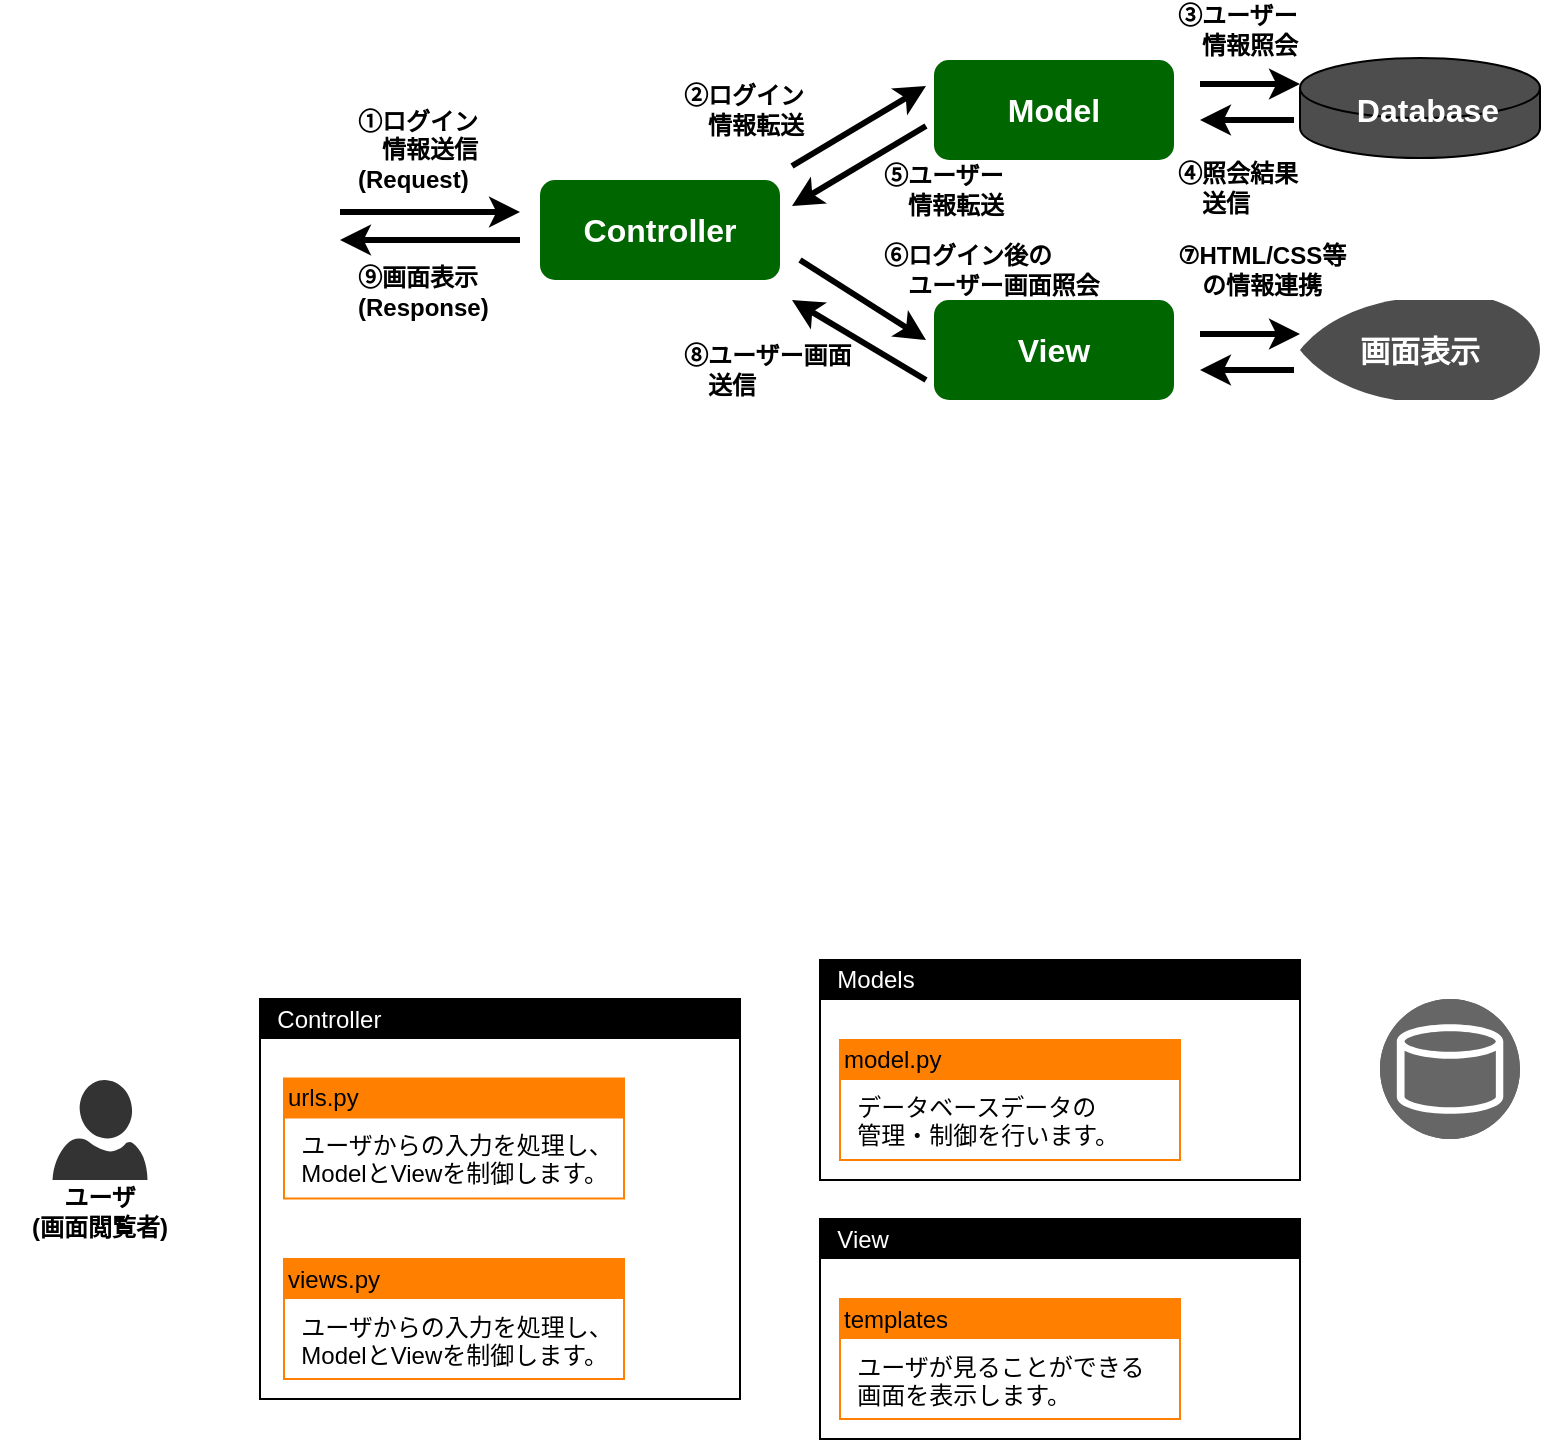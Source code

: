 <mxfile version="22.1.16" type="github">
  <diagram name="ページ1" id="qkXRaQuu1xS7nbxDsZPN">
    <mxGraphModel dx="1869" dy="577" grid="1" gridSize="10" guides="1" tooltips="1" connect="1" arrows="1" fold="1" page="1" pageScale="1" pageWidth="827" pageHeight="1169" math="0" shadow="0">
      <root>
        <mxCell id="0" />
        <mxCell id="1" parent="0" />
        <mxCell id="bLfK2yB55-KlpLb1q896-67" value="" style="shape=cylinder3;whiteSpace=wrap;html=1;boundedLbl=1;backgroundOutline=1;size=15;fontSize=14;fontStyle=1;fontColor=#FFFFFF;fillColor=#4D4D4D;strokeColor=default;" parent="1" vertex="1">
          <mxGeometry x="640" y="429" width="120" height="50" as="geometry" />
        </mxCell>
        <mxCell id="bLfK2yB55-KlpLb1q896-68" value="Model" style="rounded=1;whiteSpace=wrap;html=1;strokeColor=none;fillColor=#006600;fontColor=#FFFFFF;fontSize=16;fontStyle=1" parent="1" vertex="1">
          <mxGeometry x="457" y="430" width="120" height="50" as="geometry" />
        </mxCell>
        <mxCell id="bLfK2yB55-KlpLb1q896-69" value="Controller" style="rounded=1;whiteSpace=wrap;html=1;strokeColor=none;fillColor=#006600;fontColor=#FFFFFF;fontSize=16;fontStyle=1" parent="1" vertex="1">
          <mxGeometry x="260" y="490" width="120" height="50" as="geometry" />
        </mxCell>
        <mxCell id="bLfK2yB55-KlpLb1q896-70" value="View" style="rounded=1;whiteSpace=wrap;html=1;strokeColor=none;fillColor=#006600;fontColor=#FFFFFF;fontSize=16;fontStyle=1" parent="1" vertex="1">
          <mxGeometry x="457" y="550" width="120" height="50" as="geometry" />
        </mxCell>
        <mxCell id="bLfK2yB55-KlpLb1q896-71" value="" style="verticalLabelPosition=bottom;html=1;verticalAlign=top;align=center;strokeColor=none;fillColor=#333333;shape=mxgraph.azure.user;" parent="1" vertex="1">
          <mxGeometry x="16.25" y="940" width="47.5" height="50" as="geometry" />
        </mxCell>
        <mxCell id="bLfK2yB55-KlpLb1q896-72" value="" style="endArrow=classic;html=1;rounded=0;strokeWidth=3;" parent="1" edge="1">
          <mxGeometry width="50" height="50" relative="1" as="geometry">
            <mxPoint x="160" y="506" as="sourcePoint" />
            <mxPoint x="250" y="506" as="targetPoint" />
          </mxGeometry>
        </mxCell>
        <mxCell id="bLfK2yB55-KlpLb1q896-73" value="①ログイン&lt;br style=&quot;font-size: 12px;&quot;&gt;　情報送信&lt;br&gt;(Request)" style="text;html=1;strokeColor=none;fillColor=none;align=left;verticalAlign=middle;whiteSpace=wrap;rounded=0;fontSize=12;fontStyle=1" parent="1" vertex="1">
          <mxGeometry x="167" y="460" width="100" height="30" as="geometry" />
        </mxCell>
        <mxCell id="bLfK2yB55-KlpLb1q896-74" value="⑨画面表示&lt;br&gt;(Response)" style="text;html=1;strokeColor=none;fillColor=none;align=left;verticalAlign=middle;whiteSpace=wrap;rounded=0;fontSize=12;fontStyle=1" parent="1" vertex="1">
          <mxGeometry x="167" y="529" width="77" height="33" as="geometry" />
        </mxCell>
        <mxCell id="bLfK2yB55-KlpLb1q896-76" value="" style="endArrow=classic;html=1;rounded=0;strokeWidth=3;" parent="1" edge="1">
          <mxGeometry width="50" height="50" relative="1" as="geometry">
            <mxPoint x="250" y="520" as="sourcePoint" />
            <mxPoint x="160" y="520" as="targetPoint" />
          </mxGeometry>
        </mxCell>
        <mxCell id="bLfK2yB55-KlpLb1q896-77" value="" style="endArrow=classic;html=1;rounded=0;entryX=0;entryY=0.25;entryDx=0;entryDy=0;strokeWidth=3;" parent="1" edge="1">
          <mxGeometry width="50" height="50" relative="1" as="geometry">
            <mxPoint x="386" y="483" as="sourcePoint" />
            <mxPoint x="453" y="443" as="targetPoint" />
          </mxGeometry>
        </mxCell>
        <mxCell id="bLfK2yB55-KlpLb1q896-78" value="" style="endArrow=classic;html=1;rounded=0;strokeWidth=3;exitX=0;exitY=0.75;exitDx=0;exitDy=0;" parent="1" edge="1">
          <mxGeometry width="50" height="50" relative="1" as="geometry">
            <mxPoint x="453" y="463" as="sourcePoint" />
            <mxPoint x="386" y="503" as="targetPoint" />
          </mxGeometry>
        </mxCell>
        <mxCell id="bLfK2yB55-KlpLb1q896-79" value="" style="endArrow=classic;html=1;rounded=0;entryX=0;entryY=0.25;entryDx=0;entryDy=0;strokeWidth=3;" parent="1" edge="1">
          <mxGeometry width="50" height="50" relative="1" as="geometry">
            <mxPoint x="390" y="530" as="sourcePoint" />
            <mxPoint x="453" y="570" as="targetPoint" />
          </mxGeometry>
        </mxCell>
        <mxCell id="bLfK2yB55-KlpLb1q896-80" value="" style="endArrow=classic;html=1;rounded=0;strokeWidth=3;exitX=0;exitY=0.75;exitDx=0;exitDy=0;" parent="1" edge="1">
          <mxGeometry width="50" height="50" relative="1" as="geometry">
            <mxPoint x="453" y="590" as="sourcePoint" />
            <mxPoint x="386" y="550" as="targetPoint" />
          </mxGeometry>
        </mxCell>
        <mxCell id="bLfK2yB55-KlpLb1q896-81" value="" style="endArrow=classic;html=1;rounded=0;strokeWidth=3;" parent="1" edge="1">
          <mxGeometry width="50" height="50" relative="1" as="geometry">
            <mxPoint x="590" y="442" as="sourcePoint" />
            <mxPoint x="640" y="442" as="targetPoint" />
          </mxGeometry>
        </mxCell>
        <mxCell id="bLfK2yB55-KlpLb1q896-82" value="" style="endArrow=classic;html=1;rounded=0;strokeWidth=3;exitX=0;exitY=0.75;exitDx=0;exitDy=0;" parent="1" edge="1">
          <mxGeometry width="50" height="50" relative="1" as="geometry">
            <mxPoint x="637" y="460" as="sourcePoint" />
            <mxPoint x="590" y="460" as="targetPoint" />
          </mxGeometry>
        </mxCell>
        <mxCell id="bLfK2yB55-KlpLb1q896-83" value="" style="endArrow=classic;html=1;rounded=0;strokeWidth=3;" parent="1" edge="1">
          <mxGeometry width="50" height="50" relative="1" as="geometry">
            <mxPoint x="590" y="567" as="sourcePoint" />
            <mxPoint x="640" y="567" as="targetPoint" />
          </mxGeometry>
        </mxCell>
        <mxCell id="bLfK2yB55-KlpLb1q896-84" value="" style="endArrow=classic;html=1;rounded=0;strokeWidth=3;exitX=0;exitY=0.75;exitDx=0;exitDy=0;" parent="1" edge="1">
          <mxGeometry width="50" height="50" relative="1" as="geometry">
            <mxPoint x="637" y="585" as="sourcePoint" />
            <mxPoint x="590" y="585" as="targetPoint" />
          </mxGeometry>
        </mxCell>
        <mxCell id="bLfK2yB55-KlpLb1q896-85" value="ユーザ&lt;br&gt;(画面閲覧者)" style="text;html=1;strokeColor=none;fillColor=none;align=center;verticalAlign=middle;whiteSpace=wrap;rounded=0;fontSize=12;fontStyle=1" parent="1" vertex="1">
          <mxGeometry x="-10" y="991" width="100" height="30" as="geometry" />
        </mxCell>
        <mxCell id="bLfK2yB55-KlpLb1q896-86" value="②ログイン&lt;br&gt;　情報転送" style="text;html=1;strokeColor=none;fillColor=none;align=left;verticalAlign=middle;whiteSpace=wrap;rounded=0;fontSize=12;fontStyle=1" parent="1" vertex="1">
          <mxGeometry x="330" y="440" width="100" height="30" as="geometry" />
        </mxCell>
        <mxCell id="bLfK2yB55-KlpLb1q896-87" value="⑤ユーザー&lt;br&gt;　情報転送" style="text;html=1;strokeColor=none;fillColor=none;align=left;verticalAlign=middle;whiteSpace=wrap;rounded=0;fontSize=12;fontStyle=1" parent="1" vertex="1">
          <mxGeometry x="430" y="480" width="90" height="30" as="geometry" />
        </mxCell>
        <mxCell id="bLfK2yB55-KlpLb1q896-88" value="③ユーザー&lt;br&gt;　情報照会" style="text;html=1;strokeColor=none;fillColor=none;align=left;verticalAlign=middle;whiteSpace=wrap;rounded=0;fontSize=12;fontStyle=1" parent="1" vertex="1">
          <mxGeometry x="577" y="400" width="83" height="30" as="geometry" />
        </mxCell>
        <mxCell id="bLfK2yB55-KlpLb1q896-89" value="④照会結果&lt;br&gt;　送信" style="text;html=1;strokeColor=none;fillColor=none;align=left;verticalAlign=middle;whiteSpace=wrap;rounded=0;fontSize=12;fontStyle=1" parent="1" vertex="1">
          <mxGeometry x="577" y="479" width="83" height="30" as="geometry" />
        </mxCell>
        <mxCell id="bLfK2yB55-KlpLb1q896-90" value="⑥ログイン後の&lt;br&gt;　ユーザー画面照会" style="text;html=1;strokeColor=none;fillColor=none;align=left;verticalAlign=middle;whiteSpace=wrap;rounded=0;fontSize=12;fontStyle=1" parent="1" vertex="1">
          <mxGeometry x="430" y="520" width="110" height="30" as="geometry" />
        </mxCell>
        <mxCell id="bLfK2yB55-KlpLb1q896-91" value="⑧ユーザー画面&lt;br&gt;　送信" style="text;html=1;strokeColor=none;fillColor=none;align=left;verticalAlign=middle;whiteSpace=wrap;rounded=0;fontSize=12;fontStyle=1" parent="1" vertex="1">
          <mxGeometry x="330" y="570" width="100" height="30" as="geometry" />
        </mxCell>
        <mxCell id="bLfK2yB55-KlpLb1q896-92" value="⑦HTML/CSS等&lt;br&gt;　の情報連携" style="text;html=1;strokeColor=none;fillColor=none;align=left;verticalAlign=middle;whiteSpace=wrap;rounded=0;fontSize=12;fontStyle=1" parent="1" vertex="1">
          <mxGeometry x="577" y="520" width="100" height="30" as="geometry" />
        </mxCell>
        <mxCell id="bLfK2yB55-KlpLb1q896-93" value="Database" style="text;html=1;strokeColor=none;fillColor=none;align=center;verticalAlign=middle;whiteSpace=wrap;rounded=0;fontStyle=1;fontColor=#FFFFFF;fontSize=16;" parent="1" vertex="1">
          <mxGeometry x="661" y="440" width="86" height="30" as="geometry" />
        </mxCell>
        <mxCell id="bLfK2yB55-KlpLb1q896-97" value="画面表示" style="strokeWidth=2;html=1;shape=mxgraph.flowchart.display;whiteSpace=wrap;fillColor=#4D4D4D;strokeColor=none;fontColor=#FFFFFF;fontStyle=1;fontSize=15;" parent="1" vertex="1">
          <mxGeometry x="640" y="550" width="120" height="50" as="geometry" />
        </mxCell>
        <mxCell id="7YtSxur7-LAXrawJJjc7-26" value="" style="rounded=0;whiteSpace=wrap;html=1;" vertex="1" parent="1">
          <mxGeometry x="120" y="899.5" width="240" height="200" as="geometry" />
        </mxCell>
        <mxCell id="7YtSxur7-LAXrawJJjc7-30" value="&amp;nbsp; Controller" style="text;html=1;strokeColor=none;fillColor=#000000;align=left;verticalAlign=middle;whiteSpace=wrap;rounded=0;fontSize=12;fontStyle=0;fontColor=#FFFFFF;" vertex="1" parent="1">
          <mxGeometry x="120" y="899.5" width="240" height="20" as="geometry" />
        </mxCell>
        <mxCell id="7YtSxur7-LAXrawJJjc7-49" value="" style="rounded=0;whiteSpace=wrap;html=1;" vertex="1" parent="1">
          <mxGeometry x="400" y="1009.5" width="240" height="110" as="geometry" />
        </mxCell>
        <mxCell id="7YtSxur7-LAXrawJJjc7-50" value="&amp;nbsp; View" style="text;html=1;strokeColor=none;fillColor=#000000;align=left;verticalAlign=middle;whiteSpace=wrap;rounded=0;fontSize=12;fontStyle=0;fontColor=#FFFFFF;" vertex="1" parent="1">
          <mxGeometry x="400" y="1009.5" width="240" height="20" as="geometry" />
        </mxCell>
        <mxCell id="7YtSxur7-LAXrawJJjc7-53" value="" style="rounded=0;whiteSpace=wrap;html=1;" vertex="1" parent="1">
          <mxGeometry x="400" y="880" width="240" height="110" as="geometry" />
        </mxCell>
        <mxCell id="7YtSxur7-LAXrawJJjc7-54" value="&amp;nbsp; Models" style="text;html=1;strokeColor=none;fillColor=#000000;align=left;verticalAlign=middle;whiteSpace=wrap;rounded=0;fontSize=12;fontStyle=0;fontColor=#FFFFFF;" vertex="1" parent="1">
          <mxGeometry x="400" y="880" width="240" height="20" as="geometry" />
        </mxCell>
        <mxCell id="7YtSxur7-LAXrawJJjc7-52" value="" style="rounded=0;whiteSpace=wrap;html=1;strokeColor=#ff8000;" vertex="1" parent="1">
          <mxGeometry x="132" y="939.25" width="170" height="60" as="geometry" />
        </mxCell>
        <mxCell id="7YtSxur7-LAXrawJJjc7-63" value="&amp;nbsp; ユーザからの入力を処理し、&lt;br&gt;&amp;nbsp; ModelとViewを制御します。" style="text;html=1;strokeColor=none;fillColor=none;align=left;verticalAlign=top;whiteSpace=wrap;rounded=0;" vertex="1" parent="1">
          <mxGeometry x="132" y="959.25" width="170" height="40" as="geometry" />
        </mxCell>
        <mxCell id="7YtSxur7-LAXrawJJjc7-51" value="urls.py" style="text;html=1;strokeColor=none;fillColor=#FF8000;align=left;verticalAlign=middle;whiteSpace=wrap;rounded=0;fontSize=12;fontStyle=0" vertex="1" parent="1">
          <mxGeometry x="132" y="939.25" width="170" height="20" as="geometry" />
        </mxCell>
        <mxCell id="7YtSxur7-LAXrawJJjc7-65" value="" style="rounded=0;whiteSpace=wrap;html=1;strokeColor=#ff8000;" vertex="1" parent="1">
          <mxGeometry x="132" y="1029.5" width="170" height="60" as="geometry" />
        </mxCell>
        <mxCell id="7YtSxur7-LAXrawJJjc7-66" value="views.py" style="text;html=1;strokeColor=none;fillColor=#FF8000;align=left;verticalAlign=middle;whiteSpace=wrap;rounded=0;fontSize=12;fontStyle=0" vertex="1" parent="1">
          <mxGeometry x="132" y="1029.5" width="170" height="20" as="geometry" />
        </mxCell>
        <mxCell id="7YtSxur7-LAXrawJJjc7-67" value="&amp;nbsp; ユーザからの入力を処理し、&lt;br&gt;&amp;nbsp; ModelとViewを制御します。" style="text;html=1;strokeColor=none;fillColor=none;align=left;verticalAlign=top;whiteSpace=wrap;rounded=0;" vertex="1" parent="1">
          <mxGeometry x="132" y="1049.5" width="170" height="40" as="geometry" />
        </mxCell>
        <mxCell id="7YtSxur7-LAXrawJJjc7-68" value="" style="rounded=0;whiteSpace=wrap;html=1;strokeColor=#ff8000;" vertex="1" parent="1">
          <mxGeometry x="410" y="920" width="170" height="60" as="geometry" />
        </mxCell>
        <mxCell id="7YtSxur7-LAXrawJJjc7-69" value="model.py" style="text;html=1;strokeColor=none;fillColor=#FF8000;align=left;verticalAlign=middle;whiteSpace=wrap;rounded=0;fontSize=12;fontStyle=0" vertex="1" parent="1">
          <mxGeometry x="410" y="920" width="170" height="20" as="geometry" />
        </mxCell>
        <mxCell id="7YtSxur7-LAXrawJJjc7-70" value="&amp;nbsp; データベースデータの&lt;br&gt;&amp;nbsp; 管理・制御を行います。" style="text;html=1;strokeColor=none;fillColor=none;align=left;verticalAlign=top;whiteSpace=wrap;rounded=0;" vertex="1" parent="1">
          <mxGeometry x="410" y="940" width="150" height="40" as="geometry" />
        </mxCell>
        <mxCell id="7YtSxur7-LAXrawJJjc7-71" value="" style="rounded=0;whiteSpace=wrap;html=1;strokeColor=#ff8000;" vertex="1" parent="1">
          <mxGeometry x="410" y="1049.5" width="170" height="60" as="geometry" />
        </mxCell>
        <mxCell id="7YtSxur7-LAXrawJJjc7-72" value="templates" style="text;html=1;strokeColor=none;fillColor=#FF8000;align=left;verticalAlign=middle;whiteSpace=wrap;rounded=0;fontSize=12;fontStyle=0" vertex="1" parent="1">
          <mxGeometry x="410" y="1049.5" width="170" height="20" as="geometry" />
        </mxCell>
        <mxCell id="7YtSxur7-LAXrawJJjc7-73" value="&amp;nbsp; ユーザが見ることができる&lt;br&gt;&amp;nbsp; 画面を表示します。" style="text;html=1;strokeColor=none;fillColor=none;align=left;verticalAlign=top;whiteSpace=wrap;rounded=0;" vertex="1" parent="1">
          <mxGeometry x="410" y="1069.5" width="170" height="40" as="geometry" />
        </mxCell>
        <mxCell id="7YtSxur7-LAXrawJJjc7-80" value="" style="fillColor=#666666;verticalLabelPosition=bottom;sketch=0;html=1;strokeColor=#ffffff;verticalAlign=top;align=center;points=[[0.145,0.145,0],[0.5,0,0],[0.855,0.145,0],[1,0.5,0],[0.855,0.855,0],[0.5,1,0],[0.145,0.855,0],[0,0.5,0]];pointerEvents=1;shape=mxgraph.cisco_safe.compositeIcon;bgIcon=ellipse;resIcon=mxgraph.cisco_safe.capability.database;" vertex="1" parent="1">
          <mxGeometry x="680" y="899.5" width="70" height="70" as="geometry" />
        </mxCell>
      </root>
    </mxGraphModel>
  </diagram>
</mxfile>
